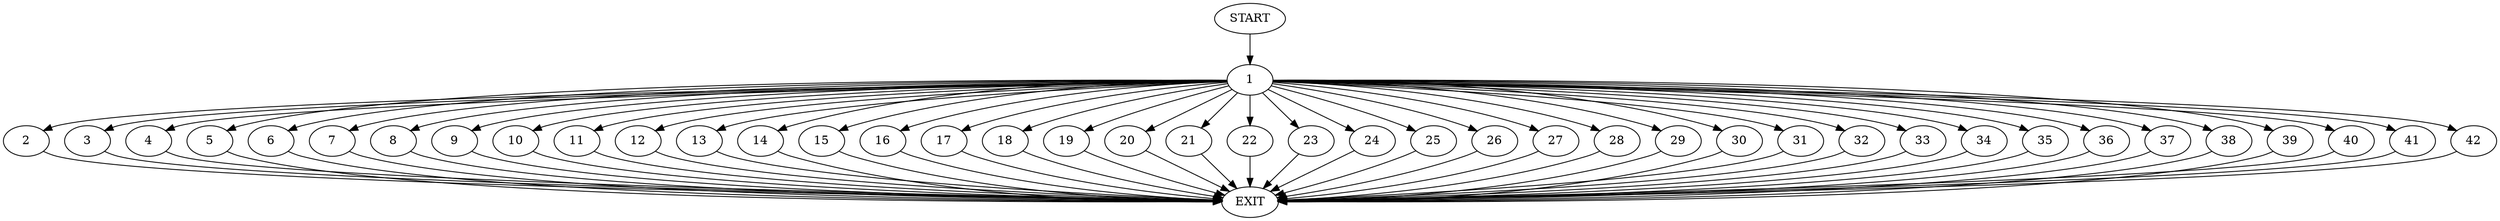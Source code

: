 digraph {
0 [label="START"]
43 [label="EXIT"]
0 -> 1
1 -> 2
1 -> 3
1 -> 4
1 -> 5
1 -> 6
1 -> 7
1 -> 8
1 -> 9
1 -> 10
1 -> 11
1 -> 12
1 -> 13
1 -> 14
1 -> 15
1 -> 16
1 -> 17
1 -> 18
1 -> 19
1 -> 20
1 -> 21
1 -> 22
1 -> 23
1 -> 24
1 -> 25
1 -> 26
1 -> 27
1 -> 28
1 -> 29
1 -> 30
1 -> 31
1 -> 32
1 -> 33
1 -> 34
1 -> 35
1 -> 36
1 -> 37
1 -> 38
1 -> 39
1 -> 40
1 -> 41
1 -> 42
28 -> 43
24 -> 43
17 -> 43
6 -> 43
13 -> 43
12 -> 43
2 -> 43
36 -> 43
8 -> 43
20 -> 43
25 -> 43
26 -> 43
27 -> 43
38 -> 43
3 -> 43
21 -> 43
33 -> 43
40 -> 43
31 -> 43
18 -> 43
41 -> 43
5 -> 43
16 -> 43
30 -> 43
4 -> 43
10 -> 43
22 -> 43
34 -> 43
37 -> 43
29 -> 43
39 -> 43
14 -> 43
32 -> 43
7 -> 43
15 -> 43
23 -> 43
42 -> 43
35 -> 43
11 -> 43
9 -> 43
19 -> 43
}
